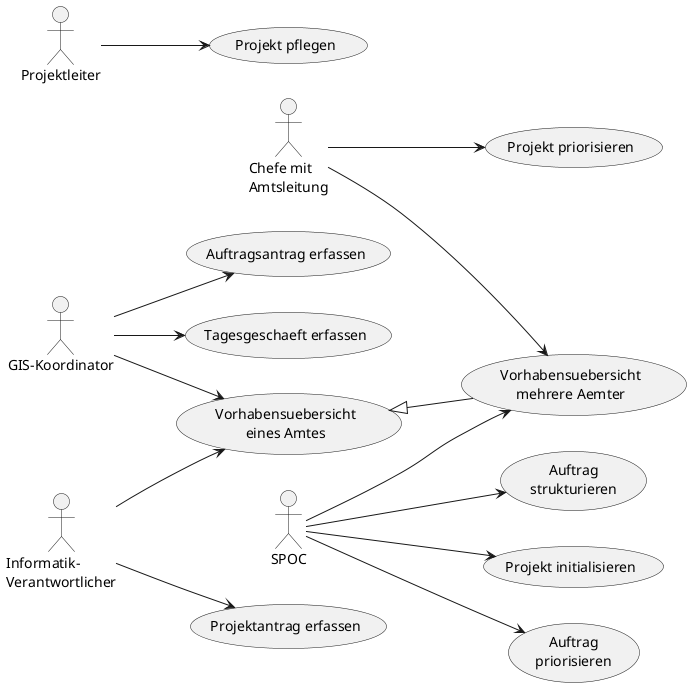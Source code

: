 @startuml
left to right direction

:Chefe mit\nAmtsleitung: as chef
:SPOC: as spoc
:GIS-Koordinator: as koord
:Informatik-\nVerantwortlicher: as iv
:Projektleiter: as pl

(Vorhabensuebersicht\neines Amtes) as (amt)
(Vorhabensuebersicht\nmehrere Aemter) as (mamt)
amt <|-- mamt

(Projekt priorisieren) as pprio
(Projekt initialisieren) as init

(Auftrag\npriorisieren) as aprio
(Auftrag\nstrukturieren) as struct

(Projektantrag erfassen) as gopro
(Auftragsantrag erfassen) as goauf
(Tagesgeschaeft erfassen) as gotick
(Projekt pflegen) as pmp

chef --> pprio
chef --> mamt

spoc --> mamt
spoc --> aprio
spoc --> struct
spoc --> init
koord --> amt
koord --> goauf
koord --> gotick
iv --> amt

iv --> gopro

pl --> pmp
@enduml